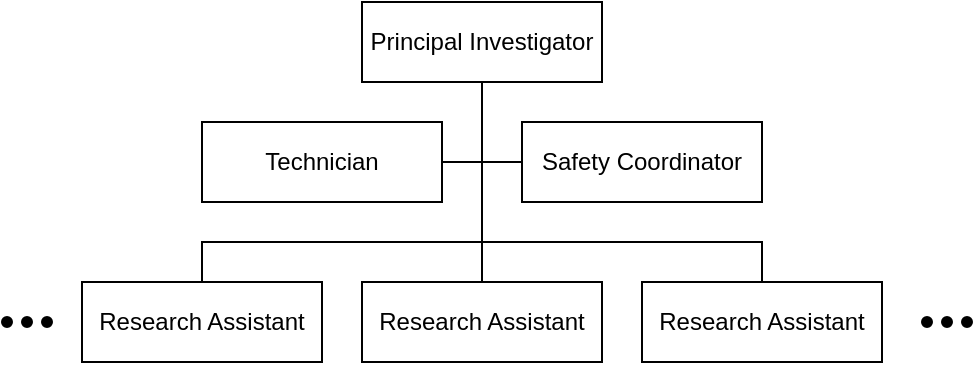 <mxfile version="19.0.3" type="device"><diagram id="j0czOE9gLNNyIRaBYIyN" name="Page-1"><mxGraphModel dx="865" dy="534" grid="1" gridSize="10" guides="1" tooltips="1" connect="1" arrows="1" fold="1" page="1" pageScale="1" pageWidth="1100" pageHeight="850" math="0" shadow="0"><root><mxCell id="0"/><mxCell id="1" parent="0"/><mxCell id="XX6gF1eEeQg0jxOOUbS2-13" style="edgeStyle=orthogonalEdgeStyle;rounded=0;orthogonalLoop=1;jettySize=auto;html=1;exitX=0.5;exitY=1;exitDx=0;exitDy=0;entryX=0.5;entryY=0;entryDx=0;entryDy=0;endArrow=none;endFill=0;" edge="1" parent="1" source="XX6gF1eEeQg0jxOOUbS2-1" target="XX6gF1eEeQg0jxOOUbS2-4"><mxGeometry relative="1" as="geometry"><Array as="points"><mxPoint x="540" y="440"/><mxPoint x="400" y="440"/></Array></mxGeometry></mxCell><mxCell id="XX6gF1eEeQg0jxOOUbS2-14" style="edgeStyle=orthogonalEdgeStyle;rounded=0;orthogonalLoop=1;jettySize=auto;html=1;exitX=0.5;exitY=1;exitDx=0;exitDy=0;entryX=0.5;entryY=0;entryDx=0;entryDy=0;endArrow=none;endFill=0;" edge="1" parent="1" source="XX6gF1eEeQg0jxOOUbS2-1" target="XX6gF1eEeQg0jxOOUbS2-5"><mxGeometry relative="1" as="geometry"/></mxCell><mxCell id="XX6gF1eEeQg0jxOOUbS2-15" style="edgeStyle=orthogonalEdgeStyle;rounded=0;orthogonalLoop=1;jettySize=auto;html=1;exitX=0.5;exitY=1;exitDx=0;exitDy=0;entryX=0.5;entryY=0;entryDx=0;entryDy=0;endArrow=none;endFill=0;" edge="1" parent="1" source="XX6gF1eEeQg0jxOOUbS2-1" target="XX6gF1eEeQg0jxOOUbS2-6"><mxGeometry relative="1" as="geometry"><Array as="points"><mxPoint x="540" y="440"/><mxPoint x="680" y="440"/></Array></mxGeometry></mxCell><mxCell id="XX6gF1eEeQg0jxOOUbS2-16" style="edgeStyle=orthogonalEdgeStyle;rounded=0;orthogonalLoop=1;jettySize=auto;html=1;exitX=0.5;exitY=1;exitDx=0;exitDy=0;entryX=1;entryY=0.5;entryDx=0;entryDy=0;endArrow=none;endFill=0;" edge="1" parent="1" source="XX6gF1eEeQg0jxOOUbS2-1" target="XX6gF1eEeQg0jxOOUbS2-2"><mxGeometry relative="1" as="geometry"/></mxCell><mxCell id="XX6gF1eEeQg0jxOOUbS2-17" style="edgeStyle=orthogonalEdgeStyle;rounded=0;orthogonalLoop=1;jettySize=auto;html=1;exitX=0.5;exitY=1;exitDx=0;exitDy=0;entryX=0;entryY=0.5;entryDx=0;entryDy=0;endArrow=none;endFill=0;" edge="1" parent="1" source="XX6gF1eEeQg0jxOOUbS2-1" target="XX6gF1eEeQg0jxOOUbS2-3"><mxGeometry relative="1" as="geometry"/></mxCell><mxCell id="XX6gF1eEeQg0jxOOUbS2-1" value="Principal Investigator" style="rounded=0;whiteSpace=wrap;html=1;" vertex="1" parent="1"><mxGeometry x="480" y="320" width="120" height="40" as="geometry"/></mxCell><mxCell id="XX6gF1eEeQg0jxOOUbS2-2" value="Technician" style="rounded=0;whiteSpace=wrap;html=1;" vertex="1" parent="1"><mxGeometry x="400" y="380" width="120" height="40" as="geometry"/></mxCell><mxCell id="XX6gF1eEeQg0jxOOUbS2-3" value="Safety Coordinator" style="rounded=0;whiteSpace=wrap;html=1;" vertex="1" parent="1"><mxGeometry x="560" y="380" width="120" height="40" as="geometry"/></mxCell><mxCell id="XX6gF1eEeQg0jxOOUbS2-4" value="Research Assistant" style="rounded=0;whiteSpace=wrap;html=1;" vertex="1" parent="1"><mxGeometry x="340" y="460" width="120" height="40" as="geometry"/></mxCell><mxCell id="XX6gF1eEeQg0jxOOUbS2-5" value="Research Assistant" style="rounded=0;whiteSpace=wrap;html=1;" vertex="1" parent="1"><mxGeometry x="480" y="460" width="120" height="40" as="geometry"/></mxCell><mxCell id="XX6gF1eEeQg0jxOOUbS2-6" value="Research Assistant" style="rounded=0;whiteSpace=wrap;html=1;" vertex="1" parent="1"><mxGeometry x="620" y="460" width="120" height="40" as="geometry"/></mxCell><mxCell id="XX6gF1eEeQg0jxOOUbS2-7" value="" style="ellipse;whiteSpace=wrap;html=1;aspect=fixed;fillColor=#000000;" vertex="1" parent="1"><mxGeometry x="300" y="477.5" width="5" height="5" as="geometry"/></mxCell><mxCell id="XX6gF1eEeQg0jxOOUbS2-8" value="" style="ellipse;whiteSpace=wrap;html=1;aspect=fixed;fillColor=#000000;" vertex="1" parent="1"><mxGeometry x="310" y="477.5" width="5" height="5" as="geometry"/></mxCell><mxCell id="XX6gF1eEeQg0jxOOUbS2-9" value="" style="ellipse;whiteSpace=wrap;html=1;aspect=fixed;fillColor=#000000;" vertex="1" parent="1"><mxGeometry x="320" y="477.5" width="5" height="5" as="geometry"/></mxCell><mxCell id="XX6gF1eEeQg0jxOOUbS2-10" value="" style="ellipse;whiteSpace=wrap;html=1;aspect=fixed;fillColor=#000000;" vertex="1" parent="1"><mxGeometry x="760" y="477.5" width="5" height="5" as="geometry"/></mxCell><mxCell id="XX6gF1eEeQg0jxOOUbS2-11" value="" style="ellipse;whiteSpace=wrap;html=1;aspect=fixed;fillColor=#000000;" vertex="1" parent="1"><mxGeometry x="770" y="477.5" width="5" height="5" as="geometry"/></mxCell><mxCell id="XX6gF1eEeQg0jxOOUbS2-12" value="" style="ellipse;whiteSpace=wrap;html=1;aspect=fixed;fillColor=#000000;" vertex="1" parent="1"><mxGeometry x="780" y="477.5" width="5" height="5" as="geometry"/></mxCell></root></mxGraphModel></diagram></mxfile>